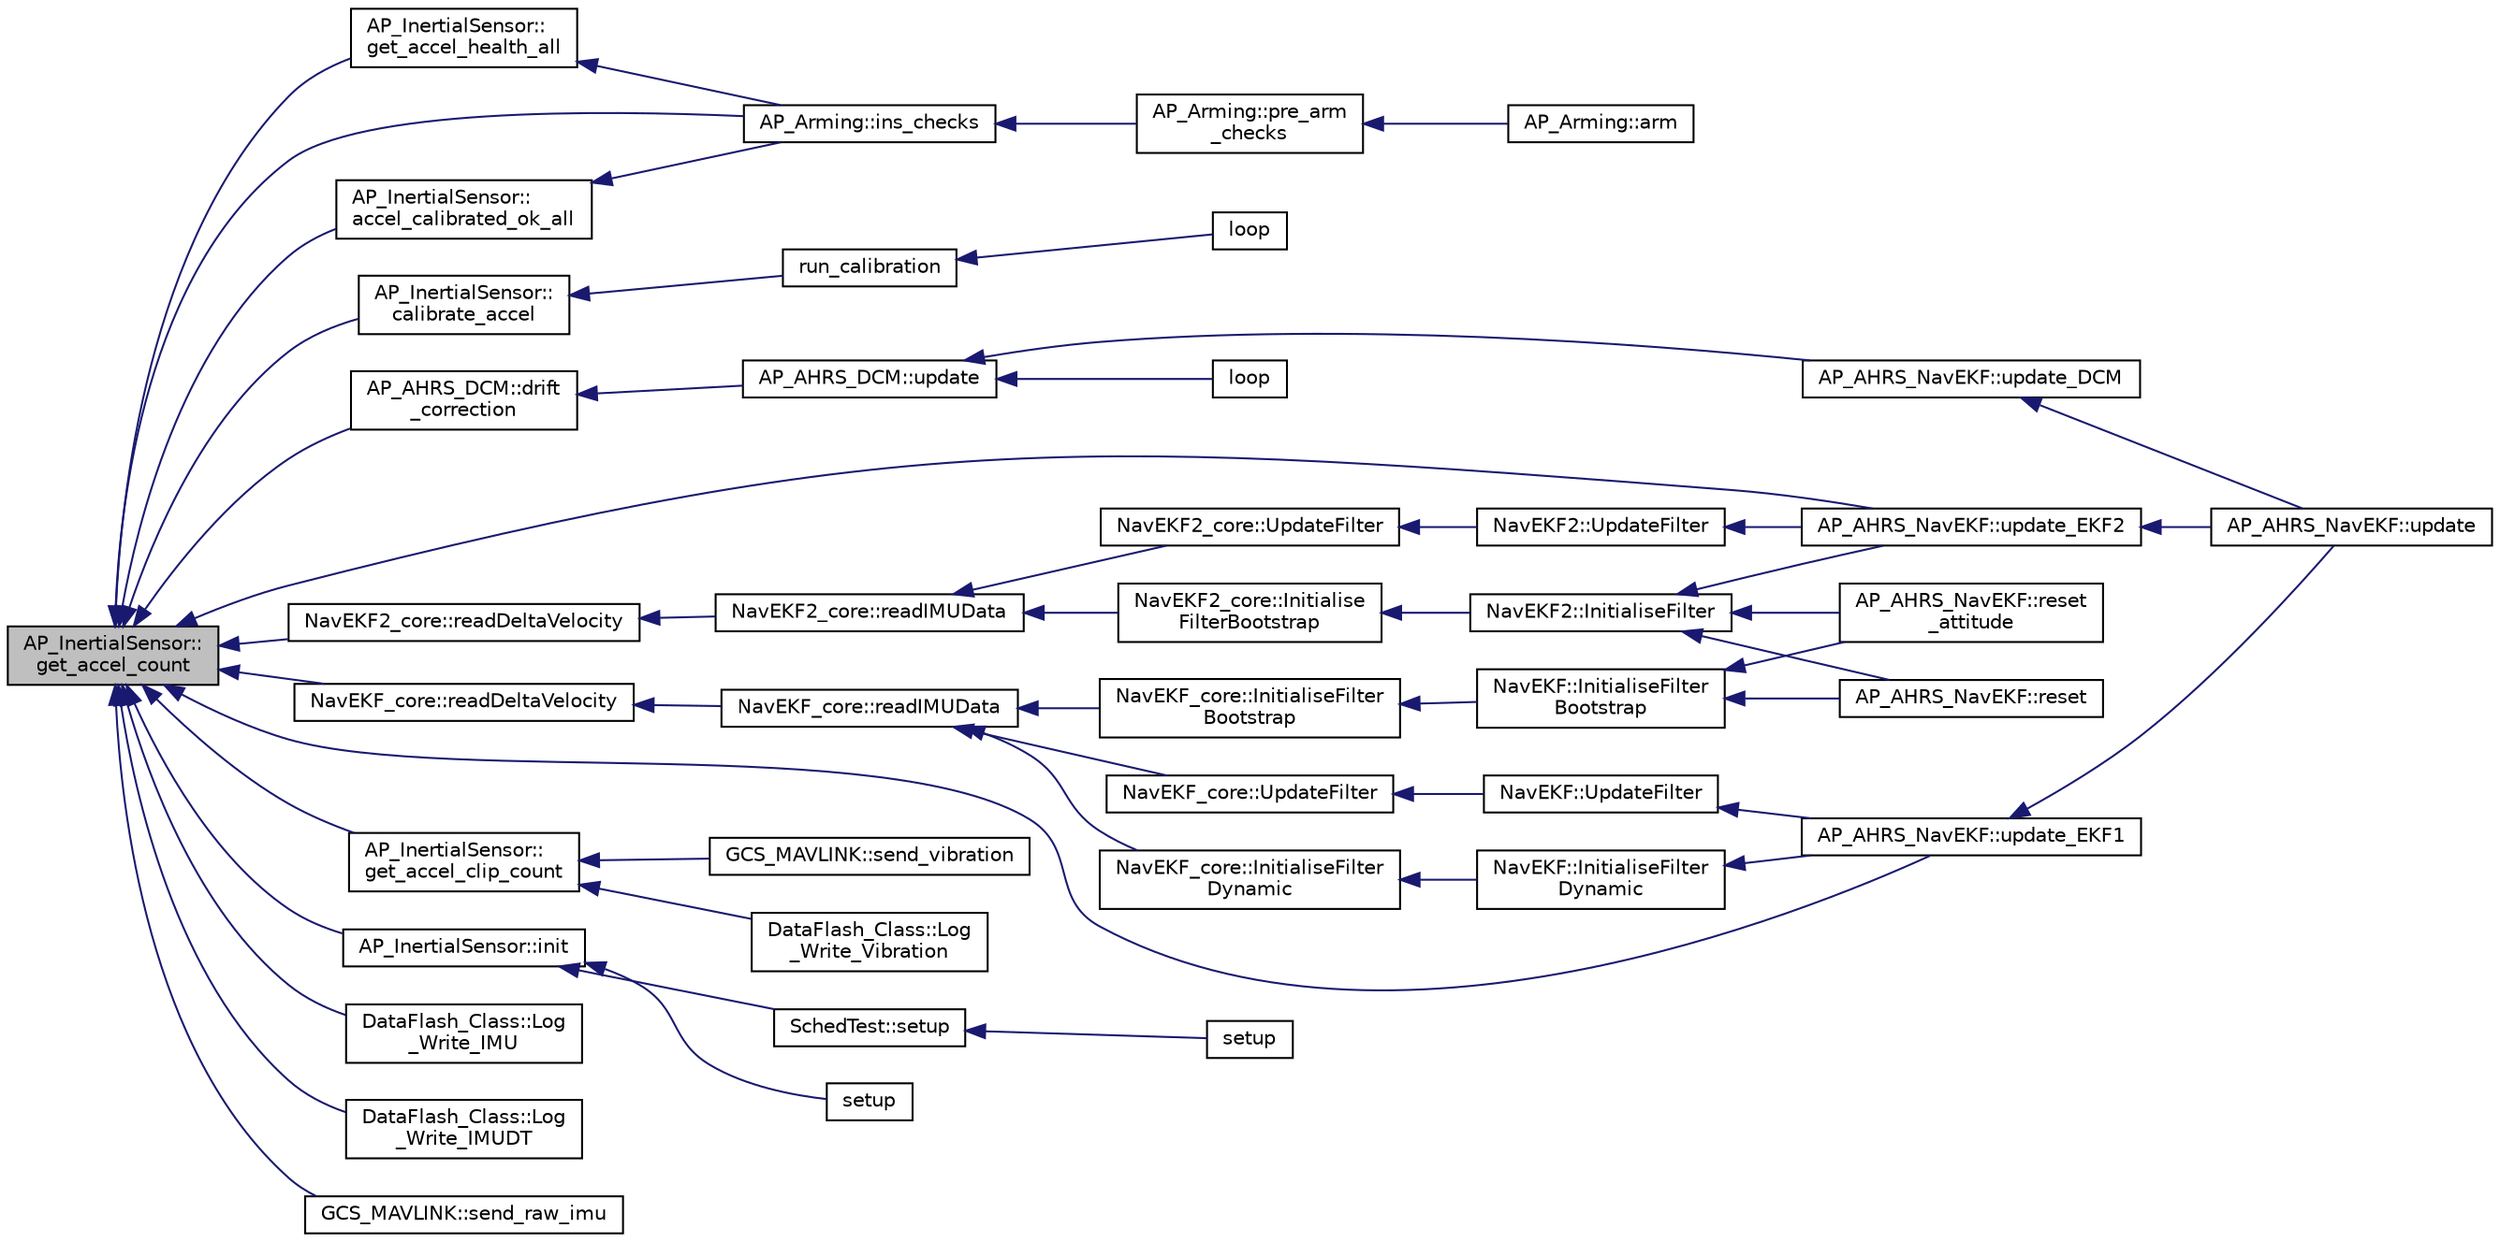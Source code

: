 digraph "AP_InertialSensor::get_accel_count"
{
 // INTERACTIVE_SVG=YES
  edge [fontname="Helvetica",fontsize="10",labelfontname="Helvetica",labelfontsize="10"];
  node [fontname="Helvetica",fontsize="10",shape=record];
  rankdir="LR";
  Node1 [label="AP_InertialSensor::\lget_accel_count",height=0.2,width=0.4,color="black", fillcolor="grey75", style="filled", fontcolor="black"];
  Node1 -> Node2 [dir="back",color="midnightblue",fontsize="10",style="solid",fontname="Helvetica"];
  Node2 [label="AP_InertialSensor::\laccel_calibrated_ok_all",height=0.2,width=0.4,color="black", fillcolor="white", style="filled",URL="$classAP__InertialSensor.html#ac671d4d4176eb2b74d82149efc1f940d"];
  Node2 -> Node3 [dir="back",color="midnightblue",fontsize="10",style="solid",fontname="Helvetica"];
  Node3 [label="AP_Arming::ins_checks",height=0.2,width=0.4,color="black", fillcolor="white", style="filled",URL="$classAP__Arming.html#a98bb929393d206413a92adb94d443fc8"];
  Node3 -> Node4 [dir="back",color="midnightblue",fontsize="10",style="solid",fontname="Helvetica"];
  Node4 [label="AP_Arming::pre_arm\l_checks",height=0.2,width=0.4,color="black", fillcolor="white", style="filled",URL="$classAP__Arming.html#a73c03baf7f22b7124a2ac9e9286a850a"];
  Node4 -> Node5 [dir="back",color="midnightblue",fontsize="10",style="solid",fontname="Helvetica"];
  Node5 [label="AP_Arming::arm",height=0.2,width=0.4,color="black", fillcolor="white", style="filled",URL="$classAP__Arming.html#a47b859d9929a736df2f08a1cad03efcb"];
  Node1 -> Node6 [dir="back",color="midnightblue",fontsize="10",style="solid",fontname="Helvetica"];
  Node6 [label="AP_InertialSensor::\lcalibrate_accel",height=0.2,width=0.4,color="black", fillcolor="white", style="filled",URL="$classAP__InertialSensor.html#a9a2e96ead5ec6958cc5428807318ee6b"];
  Node6 -> Node7 [dir="back",color="midnightblue",fontsize="10",style="solid",fontname="Helvetica"];
  Node7 [label="run_calibration",height=0.2,width=0.4,color="black", fillcolor="white", style="filled",URL="$INS__generic_8cpp.html#a2678ad991b638bbaac0ea234cdc5d60b"];
  Node7 -> Node8 [dir="back",color="midnightblue",fontsize="10",style="solid",fontname="Helvetica"];
  Node8 [label="loop",height=0.2,width=0.4,color="black", fillcolor="white", style="filled",URL="$INS__generic_8cpp.html#a0b33edabd7f1c4e4a0bf32c67269be2f"];
  Node1 -> Node9 [dir="back",color="midnightblue",fontsize="10",style="solid",fontname="Helvetica"];
  Node9 [label="AP_AHRS_DCM::drift\l_correction",height=0.2,width=0.4,color="black", fillcolor="white", style="filled",URL="$classAP__AHRS__DCM.html#a8c3304b59bc6a27f24c686985c100549"];
  Node9 -> Node10 [dir="back",color="midnightblue",fontsize="10",style="solid",fontname="Helvetica"];
  Node10 [label="AP_AHRS_DCM::update",height=0.2,width=0.4,color="black", fillcolor="white", style="filled",URL="$classAP__AHRS__DCM.html#a6bf59b99999767fdbf4dfd363bc51bfd"];
  Node10 -> Node11 [dir="back",color="midnightblue",fontsize="10",style="solid",fontname="Helvetica"];
  Node11 [label="loop",height=0.2,width=0.4,color="black", fillcolor="white", style="filled",URL="$AHRS__Test_8cpp.html#a0b33edabd7f1c4e4a0bf32c67269be2f"];
  Node10 -> Node12 [dir="back",color="midnightblue",fontsize="10",style="solid",fontname="Helvetica"];
  Node12 [label="AP_AHRS_NavEKF::update_DCM",height=0.2,width=0.4,color="black", fillcolor="white", style="filled",URL="$classAP__AHRS__NavEKF.html#a95d351e1c2bc77147bb535a28261cf23"];
  Node12 -> Node13 [dir="back",color="midnightblue",fontsize="10",style="solid",fontname="Helvetica"];
  Node13 [label="AP_AHRS_NavEKF::update",height=0.2,width=0.4,color="black", fillcolor="white", style="filled",URL="$classAP__AHRS__NavEKF.html#a9d5f47f1bc0e3864bbc4c6c6e2ca8b1c"];
  Node1 -> Node14 [dir="back",color="midnightblue",fontsize="10",style="solid",fontname="Helvetica"];
  Node14 [label="AP_InertialSensor::\lget_accel_clip_count",height=0.2,width=0.4,color="black", fillcolor="white", style="filled",URL="$classAP__InertialSensor.html#aa670f13835339cc000af447c6be5c4b1"];
  Node14 -> Node15 [dir="back",color="midnightblue",fontsize="10",style="solid",fontname="Helvetica"];
  Node15 [label="DataFlash_Class::Log\l_Write_Vibration",height=0.2,width=0.4,color="black", fillcolor="white", style="filled",URL="$classDataFlash__Class.html#af3e28f802f9d4f6be01a5283ada628fe"];
  Node14 -> Node16 [dir="back",color="midnightblue",fontsize="10",style="solid",fontname="Helvetica"];
  Node16 [label="GCS_MAVLINK::send_vibration",height=0.2,width=0.4,color="black", fillcolor="white", style="filled",URL="$classGCS__MAVLINK.html#a8a39c0505204ac45013a1264e6ba9e06"];
  Node1 -> Node17 [dir="back",color="midnightblue",fontsize="10",style="solid",fontname="Helvetica"];
  Node17 [label="AP_InertialSensor::\lget_accel_health_all",height=0.2,width=0.4,color="black", fillcolor="white", style="filled",URL="$classAP__InertialSensor.html#a430f2a39baf404728deb8c2cfd87ba98"];
  Node17 -> Node3 [dir="back",color="midnightblue",fontsize="10",style="solid",fontname="Helvetica"];
  Node1 -> Node18 [dir="back",color="midnightblue",fontsize="10",style="solid",fontname="Helvetica"];
  Node18 [label="AP_InertialSensor::init",height=0.2,width=0.4,color="black", fillcolor="white", style="filled",URL="$classAP__InertialSensor.html#ab1cdd1c7cc2a0a2631e5deadfc960e80"];
  Node18 -> Node19 [dir="back",color="midnightblue",fontsize="10",style="solid",fontname="Helvetica"];
  Node19 [label="setup",height=0.2,width=0.4,color="black", fillcolor="white", style="filled",URL="$AHRS__Test_8cpp.html#a7dfd9b79bc5a37d7df40207afbc5431f"];
  Node18 -> Node20 [dir="back",color="midnightblue",fontsize="10",style="solid",fontname="Helvetica"];
  Node20 [label="SchedTest::setup",height=0.2,width=0.4,color="black", fillcolor="white", style="filled",URL="$classSchedTest.html#ae9afb73f76391e34d47286a516fe5292"];
  Node20 -> Node21 [dir="back",color="midnightblue",fontsize="10",style="solid",fontname="Helvetica"];
  Node21 [label="setup",height=0.2,width=0.4,color="black", fillcolor="white", style="filled",URL="$Scheduler__test_8cpp.html#a7dfd9b79bc5a37d7df40207afbc5431f"];
  Node1 -> Node3 [dir="back",color="midnightblue",fontsize="10",style="solid",fontname="Helvetica"];
  Node1 -> Node22 [dir="back",color="midnightblue",fontsize="10",style="solid",fontname="Helvetica"];
  Node22 [label="DataFlash_Class::Log\l_Write_IMU",height=0.2,width=0.4,color="black", fillcolor="white", style="filled",URL="$classDataFlash__Class.html#a805d766e5347af5349e0979a2a07e452"];
  Node1 -> Node23 [dir="back",color="midnightblue",fontsize="10",style="solid",fontname="Helvetica"];
  Node23 [label="DataFlash_Class::Log\l_Write_IMUDT",height=0.2,width=0.4,color="black", fillcolor="white", style="filled",URL="$classDataFlash__Class.html#a095126f678cb02090c35cb74bdc9d6c1"];
  Node1 -> Node24 [dir="back",color="midnightblue",fontsize="10",style="solid",fontname="Helvetica"];
  Node24 [label="NavEKF_core::readDeltaVelocity",height=0.2,width=0.4,color="black", fillcolor="white", style="filled",URL="$classNavEKF__core.html#a677a8fba6580c5b8689992a1239d0c20"];
  Node24 -> Node25 [dir="back",color="midnightblue",fontsize="10",style="solid",fontname="Helvetica"];
  Node25 [label="NavEKF_core::readIMUData",height=0.2,width=0.4,color="black", fillcolor="white", style="filled",URL="$classNavEKF__core.html#a0b8753dcc1d36c72406a21320e2d15e4"];
  Node25 -> Node26 [dir="back",color="midnightblue",fontsize="10",style="solid",fontname="Helvetica"];
  Node26 [label="NavEKF_core::InitialiseFilter\lDynamic",height=0.2,width=0.4,color="black", fillcolor="white", style="filled",URL="$classNavEKF__core.html#a88ff1e4a9bbafca3f735e3891b8fa2fa"];
  Node26 -> Node27 [dir="back",color="midnightblue",fontsize="10",style="solid",fontname="Helvetica"];
  Node27 [label="NavEKF::InitialiseFilter\lDynamic",height=0.2,width=0.4,color="black", fillcolor="white", style="filled",URL="$classNavEKF.html#a12500a621febd8f914f6e16db4c28759"];
  Node27 -> Node28 [dir="back",color="midnightblue",fontsize="10",style="solid",fontname="Helvetica"];
  Node28 [label="AP_AHRS_NavEKF::update_EKF1",height=0.2,width=0.4,color="black", fillcolor="white", style="filled",URL="$classAP__AHRS__NavEKF.html#aff7b2c4f3428a48ab5ed210e89df4f76"];
  Node28 -> Node13 [dir="back",color="midnightblue",fontsize="10",style="solid",fontname="Helvetica"];
  Node25 -> Node29 [dir="back",color="midnightblue",fontsize="10",style="solid",fontname="Helvetica"];
  Node29 [label="NavEKF_core::InitialiseFilter\lBootstrap",height=0.2,width=0.4,color="black", fillcolor="white", style="filled",URL="$classNavEKF__core.html#ab5cf1fe4bc4140da298da0ca89f8e3ca"];
  Node29 -> Node30 [dir="back",color="midnightblue",fontsize="10",style="solid",fontname="Helvetica"];
  Node30 [label="NavEKF::InitialiseFilter\lBootstrap",height=0.2,width=0.4,color="black", fillcolor="white", style="filled",URL="$classNavEKF.html#a290932b02347c5247f036fbc3c7af9d8"];
  Node30 -> Node31 [dir="back",color="midnightblue",fontsize="10",style="solid",fontname="Helvetica"];
  Node31 [label="AP_AHRS_NavEKF::reset",height=0.2,width=0.4,color="black", fillcolor="white", style="filled",URL="$classAP__AHRS__NavEKF.html#abdb5e9bc0803f733ab1b0a423baad8d1"];
  Node30 -> Node32 [dir="back",color="midnightblue",fontsize="10",style="solid",fontname="Helvetica"];
  Node32 [label="AP_AHRS_NavEKF::reset\l_attitude",height=0.2,width=0.4,color="black", fillcolor="white", style="filled",URL="$classAP__AHRS__NavEKF.html#ae76a84b4b941df4d8a4304ff242d18a5"];
  Node25 -> Node33 [dir="back",color="midnightblue",fontsize="10",style="solid",fontname="Helvetica"];
  Node33 [label="NavEKF_core::UpdateFilter",height=0.2,width=0.4,color="black", fillcolor="white", style="filled",URL="$classNavEKF__core.html#addb3791473c00d6f49b485ae3ce22f26"];
  Node33 -> Node34 [dir="back",color="midnightblue",fontsize="10",style="solid",fontname="Helvetica"];
  Node34 [label="NavEKF::UpdateFilter",height=0.2,width=0.4,color="black", fillcolor="white", style="filled",URL="$classNavEKF.html#a58d3c9694abab421e8eadd78e72ac67c"];
  Node34 -> Node28 [dir="back",color="midnightblue",fontsize="10",style="solid",fontname="Helvetica"];
  Node1 -> Node35 [dir="back",color="midnightblue",fontsize="10",style="solid",fontname="Helvetica"];
  Node35 [label="NavEKF2_core::readDeltaVelocity",height=0.2,width=0.4,color="black", fillcolor="white", style="filled",URL="$classNavEKF2__core.html#a711d9c1031fb5b0f9f0070b2eca6485a"];
  Node35 -> Node36 [dir="back",color="midnightblue",fontsize="10",style="solid",fontname="Helvetica"];
  Node36 [label="NavEKF2_core::readIMUData",height=0.2,width=0.4,color="black", fillcolor="white", style="filled",URL="$classNavEKF2__core.html#a1f2a0ba92a52069437a3d0a192a6e88c"];
  Node36 -> Node37 [dir="back",color="midnightblue",fontsize="10",style="solid",fontname="Helvetica"];
  Node37 [label="NavEKF2_core::Initialise\lFilterBootstrap",height=0.2,width=0.4,color="black", fillcolor="white", style="filled",URL="$classNavEKF2__core.html#a4a06ae47c3edebdecd2b179a0567f00b"];
  Node37 -> Node38 [dir="back",color="midnightblue",fontsize="10",style="solid",fontname="Helvetica"];
  Node38 [label="NavEKF2::InitialiseFilter",height=0.2,width=0.4,color="black", fillcolor="white", style="filled",URL="$classNavEKF2.html#a9c447b8d84abf2dfc845ddbbbad46a2b"];
  Node38 -> Node39 [dir="back",color="midnightblue",fontsize="10",style="solid",fontname="Helvetica"];
  Node39 [label="AP_AHRS_NavEKF::update_EKF2",height=0.2,width=0.4,color="black", fillcolor="white", style="filled",URL="$classAP__AHRS__NavEKF.html#a0187c6d3d4348b002a204c05d3e94b07"];
  Node39 -> Node13 [dir="back",color="midnightblue",fontsize="10",style="solid",fontname="Helvetica"];
  Node38 -> Node31 [dir="back",color="midnightblue",fontsize="10",style="solid",fontname="Helvetica"];
  Node38 -> Node32 [dir="back",color="midnightblue",fontsize="10",style="solid",fontname="Helvetica"];
  Node36 -> Node40 [dir="back",color="midnightblue",fontsize="10",style="solid",fontname="Helvetica"];
  Node40 [label="NavEKF2_core::UpdateFilter",height=0.2,width=0.4,color="black", fillcolor="white", style="filled",URL="$classNavEKF2__core.html#a5f5c815cbd5ebba30d731f89f87726c3"];
  Node40 -> Node41 [dir="back",color="midnightblue",fontsize="10",style="solid",fontname="Helvetica"];
  Node41 [label="NavEKF2::UpdateFilter",height=0.2,width=0.4,color="black", fillcolor="white", style="filled",URL="$classNavEKF2.html#a72815b1bbd9d7ceb0ff7ae52d14516df"];
  Node41 -> Node39 [dir="back",color="midnightblue",fontsize="10",style="solid",fontname="Helvetica"];
  Node1 -> Node42 [dir="back",color="midnightblue",fontsize="10",style="solid",fontname="Helvetica"];
  Node42 [label="GCS_MAVLINK::send_raw_imu",height=0.2,width=0.4,color="black", fillcolor="white", style="filled",URL="$classGCS__MAVLINK.html#a1ea3917be194d738e83571ae4910eb80"];
  Node1 -> Node28 [dir="back",color="midnightblue",fontsize="10",style="solid",fontname="Helvetica"];
  Node1 -> Node39 [dir="back",color="midnightblue",fontsize="10",style="solid",fontname="Helvetica"];
}

